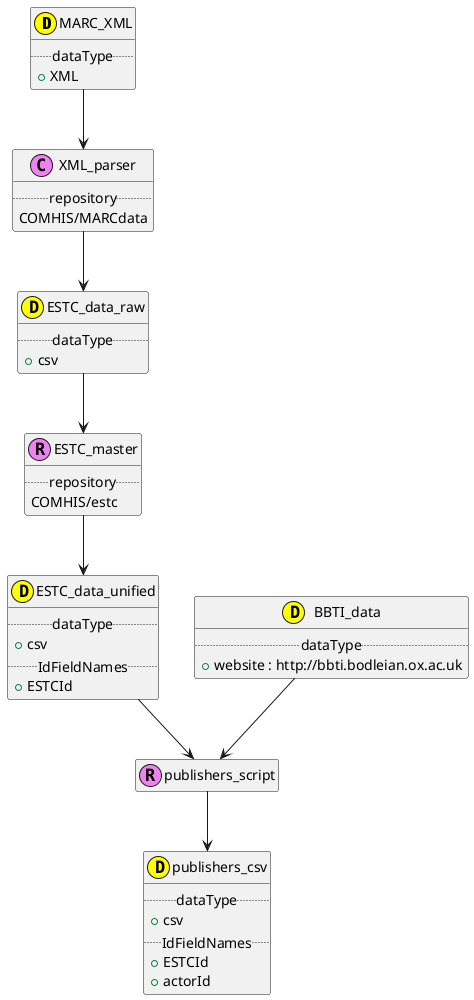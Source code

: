 @startuml
' the image is built with https://github.com/jvantuyl/sublime_diagram_plugin
' sublimeText -plugin
' below code is PlantUML -standard (http://plantuml.com/)
' alt-m to build

class MARC_XML << (D,yellow) >> {
    .. dataType ..
    + XML
}
class ESTC_data_raw << (D,yellow) >> {
    .. dataType ..
    + csv
}
class ESTC_data_unified << (D,yellow) >> {
    .. dataType ..
    + csv
    .. IdFieldNames ..
    + ESTCId
}
class publishers_csv << (D,yellow) >> {
    .. dataType ..
    + csv
    .. IdFieldNames ..
    + ESTCId
    + actorId
}
class BBTI_data << (D,yellow) >> {
    .. dataType ..
    + website : http://bbti.bodleian.ox.ac.uk
}


class XML_parser << (C,violet) >> {
    .. repository ..
    COMHIS/MARCdata
}
class ESTC_master << (R,violet) >> {
    .. repository ..
    COMHIS/estc
}
class publishers_script << (R,violet) >>


MARC_XML --> XML_parser
XML_parser --> ESTC_data_raw
ESTC_data_raw --> ESTC_master
ESTC_master --> ESTC_data_unified
ESTC_data_unified --> publishers_script
BBTI_data --> publishers_script
publishers_script --> publishers_csv

hide empty members
' hide circle
@enduml

